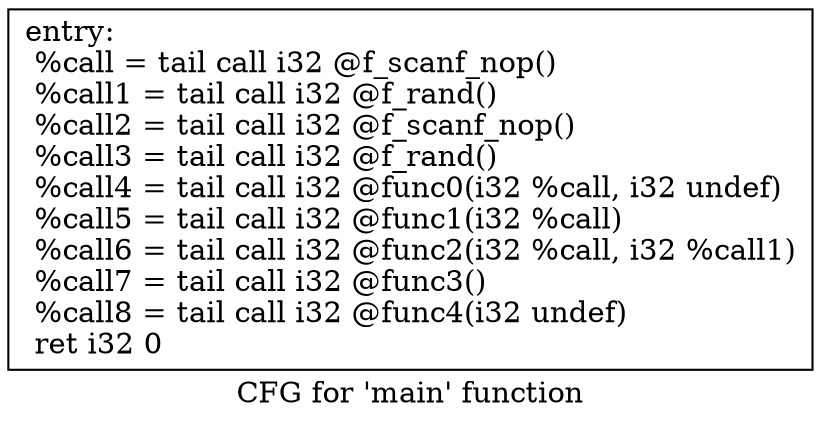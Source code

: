 digraph "CFG for 'main' function" {
	label="CFG for 'main' function";

	Node0x55ff5522a9b0 [shape=record,label="{entry:\l  %call = tail call i32 @f_scanf_nop()\l  %call1 = tail call i32 @f_rand()\l  %call2 = tail call i32 @f_scanf_nop()\l  %call3 = tail call i32 @f_rand()\l  %call4 = tail call i32 @func0(i32 %call, i32 undef)\l  %call5 = tail call i32 @func1(i32 %call)\l  %call6 = tail call i32 @func2(i32 %call, i32 %call1)\l  %call7 = tail call i32 @func3()\l  %call8 = tail call i32 @func4(i32 undef)\l  ret i32 0\l}"];
}
